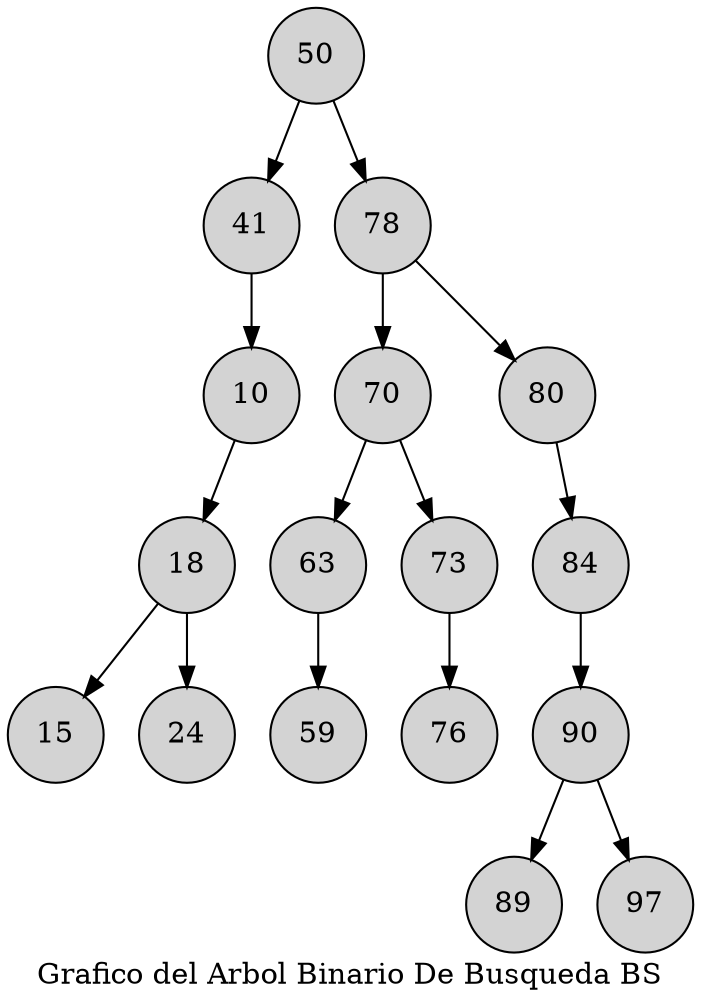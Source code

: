 digraph D{
node [shape=circle style=filled ] 
label= " Grafico del Arbol Binario De Busqueda BS " 
50
50 -> 41
41 -> 10
10 -> 18
18 -> 15
18 -> 24
50 -> 78
78 -> 70
70 -> 63
63 -> 59
70 -> 73
73 -> 76
78 -> 80
80 -> 84
84 -> 90
90 -> 89
90 -> 97

}